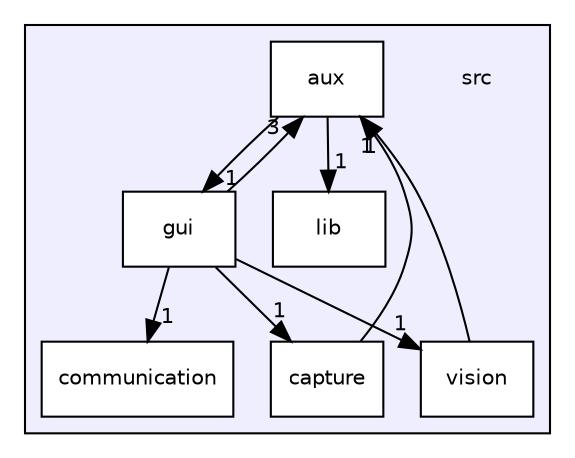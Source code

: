 digraph "src" {
  compound=true
  node [ fontsize="10", fontname="Helvetica"];
  edge [ labelfontsize="10", labelfontname="Helvetica"];
  subgraph clusterdir_68267d1309a1af8e8297ef4c3efbcdba {
    graph [ bgcolor="#eeeeff", pencolor="black", label="" URL="dir_68267d1309a1af8e8297ef4c3efbcdba.html"];
    dir_68267d1309a1af8e8297ef4c3efbcdba [shape=plaintext label="src"];
    dir_104414bf124d0ee68360fef0438d36a3 [shape=box label="aux" color="black" fillcolor="white" style="filled" URL="dir_104414bf124d0ee68360fef0438d36a3.html"];
    dir_33eff72d368e09fa9f58259b8a9511dc [shape=box label="capture" color="black" fillcolor="white" style="filled" URL="dir_33eff72d368e09fa9f58259b8a9511dc.html"];
    dir_6d2104db64b91953bbd7b8fedbb8a094 [shape=box label="communication" color="black" fillcolor="white" style="filled" URL="dir_6d2104db64b91953bbd7b8fedbb8a094.html"];
    dir_99d0482cf009f9d97a0877749b817f19 [shape=box label="gui" color="black" fillcolor="white" style="filled" URL="dir_99d0482cf009f9d97a0877749b817f19.html"];
    dir_c85d3e3c5052e9ad9ce18c6863244a25 [shape=box label="lib" color="black" fillcolor="white" style="filled" URL="dir_c85d3e3c5052e9ad9ce18c6863244a25.html"];
    dir_dc1db25376c64edf07fdc99b5118e152 [shape=box label="vision" color="black" fillcolor="white" style="filled" URL="dir_dc1db25376c64edf07fdc99b5118e152.html"];
  }
  dir_99d0482cf009f9d97a0877749b817f19->dir_dc1db25376c64edf07fdc99b5118e152 [headlabel="1", labeldistance=1.5 headhref="dir_000009_000011.html"];
  dir_99d0482cf009f9d97a0877749b817f19->dir_6d2104db64b91953bbd7b8fedbb8a094 [headlabel="1", labeldistance=1.5 headhref="dir_000009_000008.html"];
  dir_99d0482cf009f9d97a0877749b817f19->dir_33eff72d368e09fa9f58259b8a9511dc [headlabel="1", labeldistance=1.5 headhref="dir_000009_000007.html"];
  dir_99d0482cf009f9d97a0877749b817f19->dir_104414bf124d0ee68360fef0438d36a3 [headlabel="3", labeldistance=1.5 headhref="dir_000009_000006.html"];
  dir_dc1db25376c64edf07fdc99b5118e152->dir_104414bf124d0ee68360fef0438d36a3 [headlabel="1", labeldistance=1.5 headhref="dir_000011_000006.html"];
  dir_33eff72d368e09fa9f58259b8a9511dc->dir_104414bf124d0ee68360fef0438d36a3 [headlabel="1", labeldistance=1.5 headhref="dir_000007_000006.html"];
  dir_104414bf124d0ee68360fef0438d36a3->dir_99d0482cf009f9d97a0877749b817f19 [headlabel="1", labeldistance=1.5 headhref="dir_000006_000009.html"];
  dir_104414bf124d0ee68360fef0438d36a3->dir_c85d3e3c5052e9ad9ce18c6863244a25 [headlabel="1", labeldistance=1.5 headhref="dir_000006_000010.html"];
}
